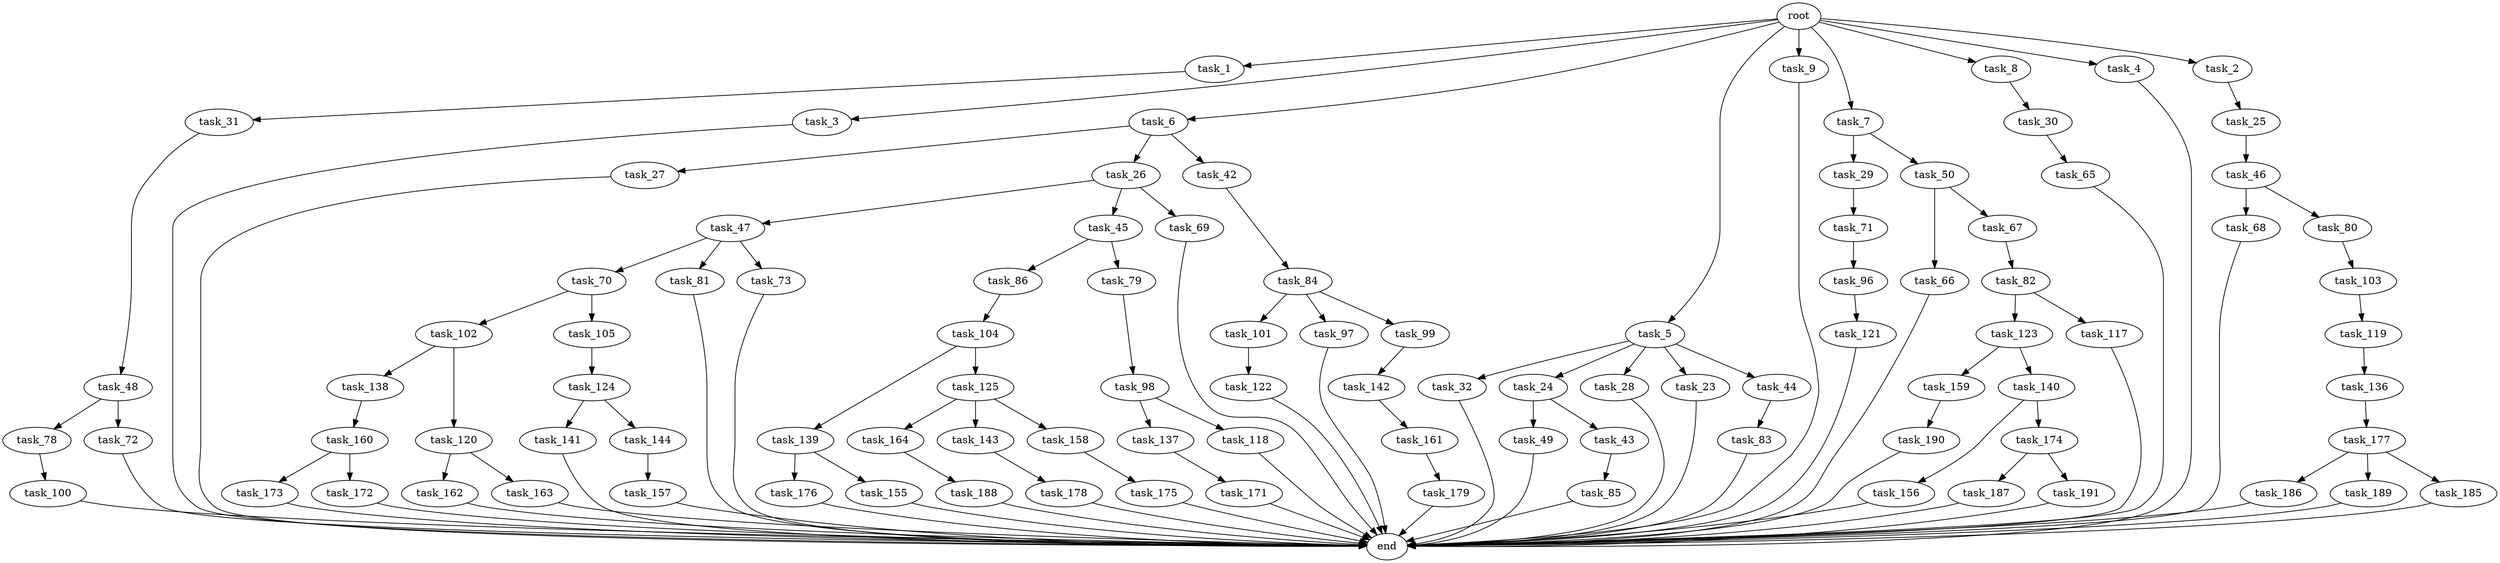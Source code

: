 digraph G {
  task_100 [size="695784701952.000000"];
  task_31 [size="695784701952.000000"];
  task_101 [size="137438953472.000000"];
  task_47 [size="420906795008.000000"];
  task_187 [size="309237645312.000000"];
  task_157 [size="549755813888.000000"];
  task_177 [size="137438953472.000000"];
  task_102 [size="77309411328.000000"];
  task_32 [size="549755813888.000000"];
  task_159 [size="309237645312.000000"];
  task_123 [size="34359738368.000000"];
  task_30 [size="309237645312.000000"];
  end [size="0.000000"];
  task_27 [size="34359738368.000000"];
  task_164 [size="858993459200.000000"];
  task_104 [size="858993459200.000000"];
  task_138 [size="695784701952.000000"];
  task_143 [size="858993459200.000000"];
  task_70 [size="77309411328.000000"];
  task_122 [size="549755813888.000000"];
  task_1 [size="1024.000000"];
  task_66 [size="77309411328.000000"];
  task_173 [size="549755813888.000000"];
  task_3 [size="1024.000000"];
  task_6 [size="1024.000000"];
  task_161 [size="858993459200.000000"];
  task_119 [size="214748364800.000000"];
  task_85 [size="420906795008.000000"];
  task_160 [size="695784701952.000000"];
  task_26 [size="34359738368.000000"];
  task_5 [size="1024.000000"];
  task_141 [size="695784701952.000000"];
  task_25 [size="137438953472.000000"];
  task_42 [size="34359738368.000000"];
  task_188 [size="137438953472.000000"];
  task_162 [size="34359738368.000000"];
  task_98 [size="77309411328.000000"];
  task_9 [size="1024.000000"];
  task_68 [size="309237645312.000000"];
  task_67 [size="77309411328.000000"];
  task_29 [size="214748364800.000000"];
  task_78 [size="77309411328.000000"];
  task_176 [size="420906795008.000000"];
  task_179 [size="858993459200.000000"];
  task_82 [size="34359738368.000000"];
  task_139 [size="309237645312.000000"];
  task_65 [size="214748364800.000000"];
  task_140 [size="309237645312.000000"];
  task_191 [size="309237645312.000000"];
  task_80 [size="309237645312.000000"];
  task_103 [size="34359738368.000000"];
  task_120 [size="695784701952.000000"];
  task_45 [size="420906795008.000000"];
  task_155 [size="420906795008.000000"];
  task_171 [size="420906795008.000000"];
  task_69 [size="420906795008.000000"];
  task_46 [size="549755813888.000000"];
  task_186 [size="34359738368.000000"];
  task_121 [size="420906795008.000000"];
  task_84 [size="549755813888.000000"];
  task_175 [size="34359738368.000000"];
  task_117 [size="34359738368.000000"];
  task_137 [size="309237645312.000000"];
  task_172 [size="549755813888.000000"];
  task_189 [size="34359738368.000000"];
  task_97 [size="137438953472.000000"];
  task_158 [size="858993459200.000000"];
  task_72 [size="77309411328.000000"];
  task_96 [size="549755813888.000000"];
  task_48 [size="549755813888.000000"];
  task_83 [size="77309411328.000000"];
  task_7 [size="1024.000000"];
  task_136 [size="858993459200.000000"];
  task_50 [size="214748364800.000000"];
  task_99 [size="137438953472.000000"];
  task_24 [size="549755813888.000000"];
  task_118 [size="309237645312.000000"];
  task_142 [size="420906795008.000000"];
  task_28 [size="549755813888.000000"];
  root [size="0.000000"];
  task_49 [size="420906795008.000000"];
  task_125 [size="309237645312.000000"];
  task_124 [size="77309411328.000000"];
  task_86 [size="137438953472.000000"];
  task_23 [size="549755813888.000000"];
  task_79 [size="137438953472.000000"];
  task_81 [size="77309411328.000000"];
  task_8 [size="1024.000000"];
  task_156 [size="858993459200.000000"];
  task_44 [size="549755813888.000000"];
  task_163 [size="34359738368.000000"];
  task_105 [size="77309411328.000000"];
  task_73 [size="77309411328.000000"];
  task_144 [size="695784701952.000000"];
  task_4 [size="1024.000000"];
  task_174 [size="858993459200.000000"];
  task_190 [size="214748364800.000000"];
  task_185 [size="34359738368.000000"];
  task_71 [size="420906795008.000000"];
  task_2 [size="1024.000000"];
  task_178 [size="34359738368.000000"];
  task_43 [size="420906795008.000000"];

  task_100 -> end [size="1.000000"];
  task_31 -> task_48 [size="536870912.000000"];
  task_101 -> task_122 [size="536870912.000000"];
  task_47 -> task_73 [size="75497472.000000"];
  task_47 -> task_81 [size="75497472.000000"];
  task_47 -> task_70 [size="75497472.000000"];
  task_187 -> end [size="1.000000"];
  task_157 -> end [size="1.000000"];
  task_177 -> task_189 [size="33554432.000000"];
  task_177 -> task_185 [size="33554432.000000"];
  task_177 -> task_186 [size="33554432.000000"];
  task_102 -> task_138 [size="679477248.000000"];
  task_102 -> task_120 [size="679477248.000000"];
  task_32 -> end [size="1.000000"];
  task_159 -> task_190 [size="209715200.000000"];
  task_123 -> task_140 [size="301989888.000000"];
  task_123 -> task_159 [size="301989888.000000"];
  task_30 -> task_65 [size="209715200.000000"];
  task_27 -> end [size="1.000000"];
  task_164 -> task_188 [size="134217728.000000"];
  task_104 -> task_139 [size="301989888.000000"];
  task_104 -> task_125 [size="301989888.000000"];
  task_138 -> task_160 [size="679477248.000000"];
  task_143 -> task_178 [size="33554432.000000"];
  task_70 -> task_105 [size="75497472.000000"];
  task_70 -> task_102 [size="75497472.000000"];
  task_122 -> end [size="1.000000"];
  task_1 -> task_31 [size="679477248.000000"];
  task_66 -> end [size="1.000000"];
  task_173 -> end [size="1.000000"];
  task_3 -> end [size="1.000000"];
  task_6 -> task_26 [size="33554432.000000"];
  task_6 -> task_27 [size="33554432.000000"];
  task_6 -> task_42 [size="33554432.000000"];
  task_161 -> task_179 [size="838860800.000000"];
  task_119 -> task_136 [size="838860800.000000"];
  task_85 -> end [size="1.000000"];
  task_160 -> task_173 [size="536870912.000000"];
  task_160 -> task_172 [size="536870912.000000"];
  task_26 -> task_45 [size="411041792.000000"];
  task_26 -> task_69 [size="411041792.000000"];
  task_26 -> task_47 [size="411041792.000000"];
  task_5 -> task_24 [size="536870912.000000"];
  task_5 -> task_23 [size="536870912.000000"];
  task_5 -> task_28 [size="536870912.000000"];
  task_5 -> task_32 [size="536870912.000000"];
  task_5 -> task_44 [size="536870912.000000"];
  task_141 -> end [size="1.000000"];
  task_25 -> task_46 [size="536870912.000000"];
  task_42 -> task_84 [size="536870912.000000"];
  task_188 -> end [size="1.000000"];
  task_162 -> end [size="1.000000"];
  task_98 -> task_137 [size="301989888.000000"];
  task_98 -> task_118 [size="301989888.000000"];
  task_9 -> end [size="1.000000"];
  task_68 -> end [size="1.000000"];
  task_67 -> task_82 [size="33554432.000000"];
  task_29 -> task_71 [size="411041792.000000"];
  task_78 -> task_100 [size="679477248.000000"];
  task_176 -> end [size="1.000000"];
  task_179 -> end [size="1.000000"];
  task_82 -> task_117 [size="33554432.000000"];
  task_82 -> task_123 [size="33554432.000000"];
  task_139 -> task_176 [size="411041792.000000"];
  task_139 -> task_155 [size="411041792.000000"];
  task_65 -> end [size="1.000000"];
  task_140 -> task_156 [size="838860800.000000"];
  task_140 -> task_174 [size="838860800.000000"];
  task_191 -> end [size="1.000000"];
  task_80 -> task_103 [size="33554432.000000"];
  task_103 -> task_119 [size="209715200.000000"];
  task_120 -> task_163 [size="33554432.000000"];
  task_120 -> task_162 [size="33554432.000000"];
  task_45 -> task_79 [size="134217728.000000"];
  task_45 -> task_86 [size="134217728.000000"];
  task_155 -> end [size="1.000000"];
  task_171 -> end [size="1.000000"];
  task_69 -> end [size="1.000000"];
  task_46 -> task_68 [size="301989888.000000"];
  task_46 -> task_80 [size="301989888.000000"];
  task_186 -> end [size="1.000000"];
  task_121 -> end [size="1.000000"];
  task_84 -> task_99 [size="134217728.000000"];
  task_84 -> task_97 [size="134217728.000000"];
  task_84 -> task_101 [size="134217728.000000"];
  task_175 -> end [size="1.000000"];
  task_117 -> end [size="1.000000"];
  task_137 -> task_171 [size="411041792.000000"];
  task_172 -> end [size="1.000000"];
  task_189 -> end [size="1.000000"];
  task_97 -> end [size="1.000000"];
  task_158 -> task_175 [size="33554432.000000"];
  task_72 -> end [size="1.000000"];
  task_96 -> task_121 [size="411041792.000000"];
  task_48 -> task_78 [size="75497472.000000"];
  task_48 -> task_72 [size="75497472.000000"];
  task_83 -> end [size="1.000000"];
  task_7 -> task_50 [size="209715200.000000"];
  task_7 -> task_29 [size="209715200.000000"];
  task_136 -> task_177 [size="134217728.000000"];
  task_50 -> task_66 [size="75497472.000000"];
  task_50 -> task_67 [size="75497472.000000"];
  task_99 -> task_142 [size="411041792.000000"];
  task_24 -> task_49 [size="411041792.000000"];
  task_24 -> task_43 [size="411041792.000000"];
  task_118 -> end [size="1.000000"];
  task_142 -> task_161 [size="838860800.000000"];
  task_28 -> end [size="1.000000"];
  root -> task_9 [size="1.000000"];
  root -> task_5 [size="1.000000"];
  root -> task_7 [size="1.000000"];
  root -> task_2 [size="1.000000"];
  root -> task_1 [size="1.000000"];
  root -> task_8 [size="1.000000"];
  root -> task_4 [size="1.000000"];
  root -> task_3 [size="1.000000"];
  root -> task_6 [size="1.000000"];
  task_49 -> end [size="1.000000"];
  task_125 -> task_143 [size="838860800.000000"];
  task_125 -> task_158 [size="838860800.000000"];
  task_125 -> task_164 [size="838860800.000000"];
  task_124 -> task_144 [size="679477248.000000"];
  task_124 -> task_141 [size="679477248.000000"];
  task_86 -> task_104 [size="838860800.000000"];
  task_23 -> end [size="1.000000"];
  task_79 -> task_98 [size="75497472.000000"];
  task_81 -> end [size="1.000000"];
  task_8 -> task_30 [size="301989888.000000"];
  task_156 -> end [size="1.000000"];
  task_44 -> task_83 [size="75497472.000000"];
  task_163 -> end [size="1.000000"];
  task_105 -> task_124 [size="75497472.000000"];
  task_73 -> end [size="1.000000"];
  task_144 -> task_157 [size="536870912.000000"];
  task_4 -> end [size="1.000000"];
  task_174 -> task_187 [size="301989888.000000"];
  task_174 -> task_191 [size="301989888.000000"];
  task_190 -> end [size="1.000000"];
  task_185 -> end [size="1.000000"];
  task_71 -> task_96 [size="536870912.000000"];
  task_2 -> task_25 [size="134217728.000000"];
  task_178 -> end [size="1.000000"];
  task_43 -> task_85 [size="411041792.000000"];
}
